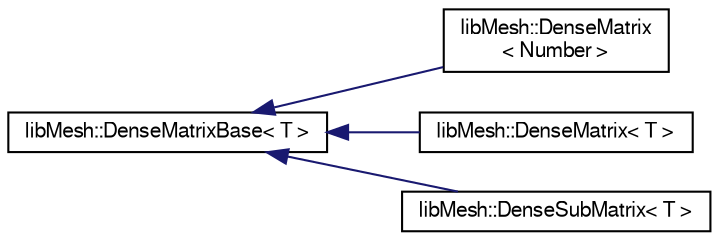digraph "Graphical Class Hierarchy"
{
  edge [fontname="FreeSans",fontsize="10",labelfontname="FreeSans",labelfontsize="10"];
  node [fontname="FreeSans",fontsize="10",shape=record];
  rankdir="LR";
  Node1 [label="libMesh::DenseMatrixBase\< T \>",height=0.2,width=0.4,color="black", fillcolor="white", style="filled",URL="$classlibMesh_1_1DenseMatrixBase.html"];
  Node1 -> Node2 [dir="back",color="midnightblue",fontsize="10",style="solid",fontname="FreeSans"];
  Node2 [label="libMesh::DenseMatrix\l\< Number \>",height=0.2,width=0.4,color="black", fillcolor="white", style="filled",URL="$classlibMesh_1_1DenseMatrix.html"];
  Node1 -> Node3 [dir="back",color="midnightblue",fontsize="10",style="solid",fontname="FreeSans"];
  Node3 [label="libMesh::DenseMatrix\< T \>",height=0.2,width=0.4,color="black", fillcolor="white", style="filled",URL="$classlibMesh_1_1DenseMatrix.html"];
  Node1 -> Node4 [dir="back",color="midnightblue",fontsize="10",style="solid",fontname="FreeSans"];
  Node4 [label="libMesh::DenseSubMatrix\< T \>",height=0.2,width=0.4,color="black", fillcolor="white", style="filled",URL="$classlibMesh_1_1DenseSubMatrix.html"];
}
